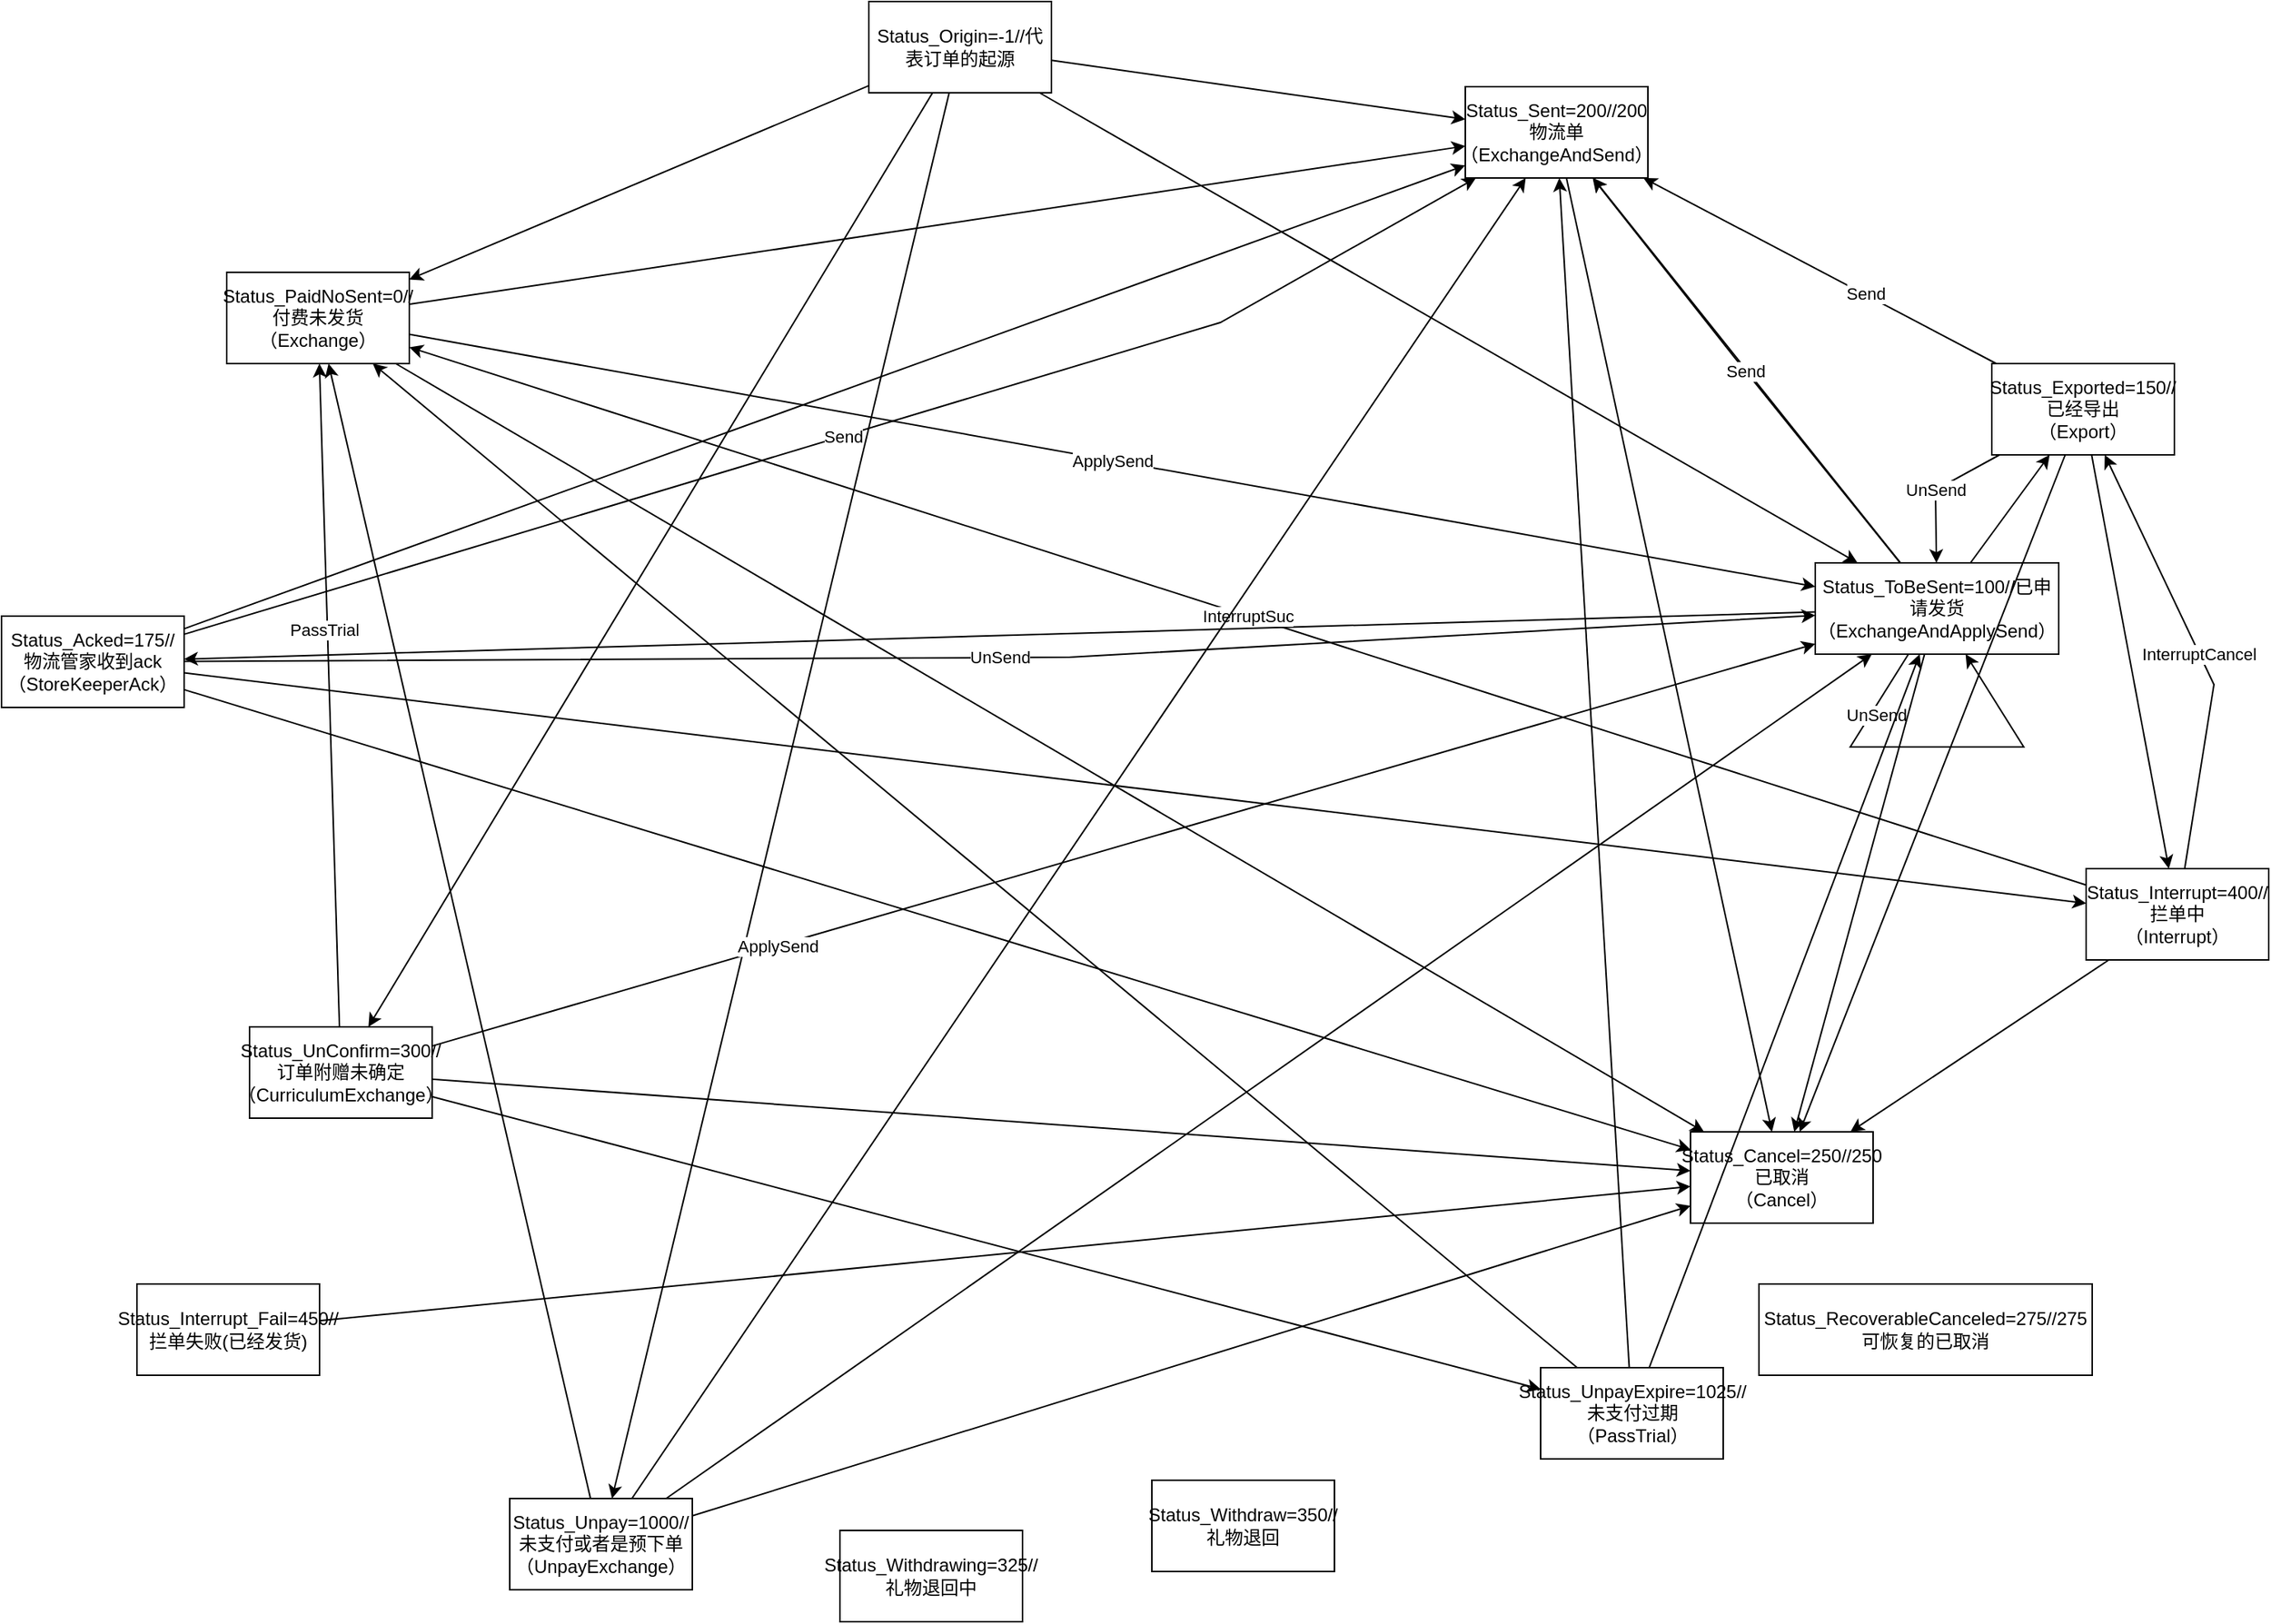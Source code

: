 <mxfile version="20.8.3" type="github">
  <diagram id="fdzkevVaRtoIEABEt7VL" name="第 1 页">
    <mxGraphModel dx="1594" dy="942" grid="0" gridSize="10" guides="1" tooltips="1" connect="1" arrows="1" fold="1" page="0" pageScale="1" pageWidth="827" pageHeight="1169" math="0" shadow="0">
      <root>
        <mxCell id="0" />
        <mxCell id="1" parent="0" />
        <mxCell id="ceMc0I4QSkiQqL9lnHnG-19" style="rounded=0;orthogonalLoop=1;jettySize=auto;html=1;" edge="1" parent="1" source="ceMc0I4QSkiQqL9lnHnG-2" target="ceMc0I4QSkiQqL9lnHnG-3">
          <mxGeometry relative="1" as="geometry" />
        </mxCell>
        <mxCell id="ceMc0I4QSkiQqL9lnHnG-23" style="rounded=0;orthogonalLoop=1;jettySize=auto;html=1;" edge="1" parent="1" source="ceMc0I4QSkiQqL9lnHnG-2" target="ceMc0I4QSkiQqL9lnHnG-4">
          <mxGeometry relative="1" as="geometry" />
        </mxCell>
        <mxCell id="ceMc0I4QSkiQqL9lnHnG-27" style="edgeStyle=none;rounded=0;orthogonalLoop=1;jettySize=auto;html=1;" edge="1" parent="1" source="ceMc0I4QSkiQqL9lnHnG-2" target="ceMc0I4QSkiQqL9lnHnG-7">
          <mxGeometry relative="1" as="geometry" />
        </mxCell>
        <mxCell id="ceMc0I4QSkiQqL9lnHnG-32" style="edgeStyle=none;rounded=0;orthogonalLoop=1;jettySize=auto;html=1;" edge="1" parent="1" source="ceMc0I4QSkiQqL9lnHnG-2" target="ceMc0I4QSkiQqL9lnHnG-17">
          <mxGeometry relative="1" as="geometry" />
        </mxCell>
        <mxCell id="ceMc0I4QSkiQqL9lnHnG-33" style="edgeStyle=none;rounded=0;orthogonalLoop=1;jettySize=auto;html=1;" edge="1" parent="1" source="ceMc0I4QSkiQqL9lnHnG-2" target="ceMc0I4QSkiQqL9lnHnG-11">
          <mxGeometry relative="1" as="geometry" />
        </mxCell>
        <mxCell id="ceMc0I4QSkiQqL9lnHnG-2" value="Status_Origin=-1//代表订单的起源" style="whiteSpace=wrap;html=1;" vertex="1" parent="1">
          <mxGeometry x="489" y="-210" width="120" height="60" as="geometry" />
        </mxCell>
        <mxCell id="ceMc0I4QSkiQqL9lnHnG-28" style="edgeStyle=none;rounded=0;orthogonalLoop=1;jettySize=auto;html=1;" edge="1" parent="1" source="ceMc0I4QSkiQqL9lnHnG-3" target="ceMc0I4QSkiQqL9lnHnG-7">
          <mxGeometry relative="1" as="geometry" />
        </mxCell>
        <mxCell id="ceMc0I4QSkiQqL9lnHnG-38" value="&lt;span style=&quot;font-size: 11px;&quot;&gt;ApplySend&lt;/span&gt;" style="edgeStyle=none;rounded=0;orthogonalLoop=1;jettySize=auto;html=1;" edge="1" parent="1" source="ceMc0I4QSkiQqL9lnHnG-3" target="ceMc0I4QSkiQqL9lnHnG-4">
          <mxGeometry relative="1" as="geometry" />
        </mxCell>
        <mxCell id="ceMc0I4QSkiQqL9lnHnG-52" style="edgeStyle=none;rounded=0;orthogonalLoop=1;jettySize=auto;html=1;" edge="1" parent="1" source="ceMc0I4QSkiQqL9lnHnG-3" target="ceMc0I4QSkiQqL9lnHnG-9">
          <mxGeometry relative="1" as="geometry" />
        </mxCell>
        <mxCell id="ceMc0I4QSkiQqL9lnHnG-3" value="Status_PaidNoSent=0//付费未发货&lt;br&gt;（Exchange）" style="whiteSpace=wrap;html=1;" vertex="1" parent="1">
          <mxGeometry x="67" y="-32" width="120" height="60" as="geometry" />
        </mxCell>
        <mxCell id="ceMc0I4QSkiQqL9lnHnG-26" style="edgeStyle=none;rounded=0;orthogonalLoop=1;jettySize=auto;html=1;" edge="1" parent="1" source="ceMc0I4QSkiQqL9lnHnG-4" target="ceMc0I4QSkiQqL9lnHnG-7">
          <mxGeometry relative="1" as="geometry" />
        </mxCell>
        <mxCell id="ceMc0I4QSkiQqL9lnHnG-41" style="edgeStyle=none;rounded=0;orthogonalLoop=1;jettySize=auto;html=1;" edge="1" parent="1" source="ceMc0I4QSkiQqL9lnHnG-4" target="ceMc0I4QSkiQqL9lnHnG-5">
          <mxGeometry relative="1" as="geometry" />
        </mxCell>
        <mxCell id="ceMc0I4QSkiQqL9lnHnG-42" style="edgeStyle=none;rounded=0;orthogonalLoop=1;jettySize=auto;html=1;" edge="1" parent="1" source="ceMc0I4QSkiQqL9lnHnG-4" target="ceMc0I4QSkiQqL9lnHnG-6">
          <mxGeometry relative="1" as="geometry" />
        </mxCell>
        <mxCell id="ceMc0I4QSkiQqL9lnHnG-46" value="&lt;span style=&quot;font-size: 11px;&quot;&gt;Send&lt;/span&gt;" style="edgeStyle=none;rounded=0;orthogonalLoop=1;jettySize=auto;html=1;" edge="1" parent="1" source="ceMc0I4QSkiQqL9lnHnG-4" target="ceMc0I4QSkiQqL9lnHnG-7">
          <mxGeometry relative="1" as="geometry">
            <Array as="points">
              <mxPoint x="1058" y="24" />
            </Array>
          </mxGeometry>
        </mxCell>
        <mxCell id="ceMc0I4QSkiQqL9lnHnG-49" style="edgeStyle=none;rounded=0;orthogonalLoop=1;jettySize=auto;html=1;" edge="1" parent="1" source="ceMc0I4QSkiQqL9lnHnG-4" target="ceMc0I4QSkiQqL9lnHnG-4">
          <mxGeometry relative="1" as="geometry">
            <mxPoint x="1191" y="310.5" as="targetPoint" />
            <Array as="points">
              <mxPoint x="1134" y="280" />
            </Array>
          </mxGeometry>
        </mxCell>
        <mxCell id="ceMc0I4QSkiQqL9lnHnG-50" value="UnSend" style="edgeLabel;html=1;align=center;verticalAlign=middle;resizable=0;points=[];" vertex="1" connectable="0" parent="ceMc0I4QSkiQqL9lnHnG-49">
          <mxGeometry x="-0.656" y="3" relative="1" as="geometry">
            <mxPoint as="offset" />
          </mxGeometry>
        </mxCell>
        <mxCell id="ceMc0I4QSkiQqL9lnHnG-51" style="edgeStyle=none;rounded=0;orthogonalLoop=1;jettySize=auto;html=1;" edge="1" parent="1" source="ceMc0I4QSkiQqL9lnHnG-4" target="ceMc0I4QSkiQqL9lnHnG-9">
          <mxGeometry relative="1" as="geometry" />
        </mxCell>
        <mxCell id="ceMc0I4QSkiQqL9lnHnG-4" value="Status_ToBeSent=100//已申请发货&lt;br&gt;（ExchangeAndApplySend）" style="whiteSpace=wrap;html=1;" vertex="1" parent="1">
          <mxGeometry x="1111" y="159" width="160" height="60" as="geometry" />
        </mxCell>
        <mxCell id="ceMc0I4QSkiQqL9lnHnG-43" style="edgeStyle=none;rounded=0;orthogonalLoop=1;jettySize=auto;html=1;" edge="1" parent="1" source="ceMc0I4QSkiQqL9lnHnG-5" target="ceMc0I4QSkiQqL9lnHnG-7">
          <mxGeometry relative="1" as="geometry" />
        </mxCell>
        <mxCell id="ceMc0I4QSkiQqL9lnHnG-44" value="Send" style="edgeLabel;html=1;align=center;verticalAlign=middle;resizable=0;points=[];" vertex="1" connectable="0" parent="ceMc0I4QSkiQqL9lnHnG-43">
          <mxGeometry x="-0.247" y="-1" relative="1" as="geometry">
            <mxPoint as="offset" />
          </mxGeometry>
        </mxCell>
        <mxCell id="ceMc0I4QSkiQqL9lnHnG-47" value="&lt;span style=&quot;font-size: 11px;&quot;&gt;UnSend&lt;/span&gt;" style="edgeStyle=none;rounded=0;orthogonalLoop=1;jettySize=auto;html=1;" edge="1" parent="1" source="ceMc0I4QSkiQqL9lnHnG-5" target="ceMc0I4QSkiQqL9lnHnG-4">
          <mxGeometry relative="1" as="geometry">
            <Array as="points">
              <mxPoint x="1190" y="111" />
            </Array>
          </mxGeometry>
        </mxCell>
        <mxCell id="ceMc0I4QSkiQqL9lnHnG-58" style="edgeStyle=none;rounded=0;orthogonalLoop=1;jettySize=auto;html=1;" edge="1" parent="1" source="ceMc0I4QSkiQqL9lnHnG-5" target="ceMc0I4QSkiQqL9lnHnG-9">
          <mxGeometry relative="1" as="geometry" />
        </mxCell>
        <mxCell id="ceMc0I4QSkiQqL9lnHnG-60" style="edgeStyle=none;rounded=0;orthogonalLoop=1;jettySize=auto;html=1;" edge="1" parent="1" source="ceMc0I4QSkiQqL9lnHnG-5" target="ceMc0I4QSkiQqL9lnHnG-15">
          <mxGeometry relative="1" as="geometry" />
        </mxCell>
        <mxCell id="ceMc0I4QSkiQqL9lnHnG-5" value="&lt;div&gt;Status_Exported=150//已经导出&lt;/div&gt;&lt;div&gt;（Export）&lt;/div&gt;" style="whiteSpace=wrap;html=1;" vertex="1" parent="1">
          <mxGeometry x="1227" y="28" width="120" height="60" as="geometry" />
        </mxCell>
        <mxCell id="ceMc0I4QSkiQqL9lnHnG-31" style="edgeStyle=none;rounded=0;orthogonalLoop=1;jettySize=auto;html=1;" edge="1" parent="1" source="ceMc0I4QSkiQqL9lnHnG-6" target="ceMc0I4QSkiQqL9lnHnG-7">
          <mxGeometry relative="1" as="geometry" />
        </mxCell>
        <mxCell id="ceMc0I4QSkiQqL9lnHnG-45" value="&lt;span style=&quot;font-size: 11px;&quot;&gt;Send&lt;/span&gt;" style="edgeStyle=none;rounded=0;orthogonalLoop=1;jettySize=auto;html=1;" edge="1" parent="1" source="ceMc0I4QSkiQqL9lnHnG-6" target="ceMc0I4QSkiQqL9lnHnG-7">
          <mxGeometry relative="1" as="geometry">
            <Array as="points">
              <mxPoint x="720" y="1" />
            </Array>
          </mxGeometry>
        </mxCell>
        <mxCell id="ceMc0I4QSkiQqL9lnHnG-48" value="&lt;span style=&quot;font-size: 11px;&quot;&gt;UnSend&lt;/span&gt;" style="edgeStyle=none;rounded=0;orthogonalLoop=1;jettySize=auto;html=1;" edge="1" parent="1" source="ceMc0I4QSkiQqL9lnHnG-6" target="ceMc0I4QSkiQqL9lnHnG-4">
          <mxGeometry relative="1" as="geometry">
            <Array as="points">
              <mxPoint x="621" y="221" />
            </Array>
          </mxGeometry>
        </mxCell>
        <mxCell id="ceMc0I4QSkiQqL9lnHnG-59" style="edgeStyle=none;rounded=0;orthogonalLoop=1;jettySize=auto;html=1;" edge="1" parent="1" source="ceMc0I4QSkiQqL9lnHnG-6" target="ceMc0I4QSkiQqL9lnHnG-9">
          <mxGeometry relative="1" as="geometry" />
        </mxCell>
        <mxCell id="ceMc0I4QSkiQqL9lnHnG-61" style="edgeStyle=none;rounded=0;orthogonalLoop=1;jettySize=auto;html=1;" edge="1" parent="1" source="ceMc0I4QSkiQqL9lnHnG-6" target="ceMc0I4QSkiQqL9lnHnG-15">
          <mxGeometry relative="1" as="geometry" />
        </mxCell>
        <mxCell id="ceMc0I4QSkiQqL9lnHnG-6" value="Status_Acked=175//物流管家收到ack&lt;br&gt;（StoreKeeperAck）" style="whiteSpace=wrap;html=1;" vertex="1" parent="1">
          <mxGeometry x="-81" y="194" width="120" height="60" as="geometry" />
        </mxCell>
        <mxCell id="ceMc0I4QSkiQqL9lnHnG-55" style="edgeStyle=none;rounded=0;orthogonalLoop=1;jettySize=auto;html=1;" edge="1" parent="1" source="ceMc0I4QSkiQqL9lnHnG-7" target="ceMc0I4QSkiQqL9lnHnG-9">
          <mxGeometry relative="1" as="geometry" />
        </mxCell>
        <mxCell id="ceMc0I4QSkiQqL9lnHnG-7" value="Status_Sent=200//200物流单&lt;br&gt;（ExchangeAndSend）" style="whiteSpace=wrap;html=1;" vertex="1" parent="1">
          <mxGeometry x="881" y="-154" width="120" height="60" as="geometry" />
        </mxCell>
        <mxCell id="ceMc0I4QSkiQqL9lnHnG-9" value="Status_Cancel=250//250已取消&lt;br&gt;（Cancel）" style="whiteSpace=wrap;html=1;" vertex="1" parent="1">
          <mxGeometry x="1029" y="533" width="120" height="60" as="geometry" />
        </mxCell>
        <mxCell id="ceMc0I4QSkiQqL9lnHnG-10" value="Status_RecoverableCanceled=275//275可恢复的已取消" style="whiteSpace=wrap;html=1;" vertex="1" parent="1">
          <mxGeometry x="1074" y="633" width="219" height="60" as="geometry" />
        </mxCell>
        <mxCell id="ceMc0I4QSkiQqL9lnHnG-34" style="edgeStyle=none;rounded=0;orthogonalLoop=1;jettySize=auto;html=1;" edge="1" parent="1" source="ceMc0I4QSkiQqL9lnHnG-11" target="ceMc0I4QSkiQqL9lnHnG-3">
          <mxGeometry relative="1" as="geometry" />
        </mxCell>
        <mxCell id="ceMc0I4QSkiQqL9lnHnG-35" value="PassTrial" style="edgeLabel;html=1;align=center;verticalAlign=middle;resizable=0;points=[];" vertex="1" connectable="0" parent="ceMc0I4QSkiQqL9lnHnG-34">
          <mxGeometry x="0.198" y="2" relative="1" as="geometry">
            <mxPoint as="offset" />
          </mxGeometry>
        </mxCell>
        <mxCell id="ceMc0I4QSkiQqL9lnHnG-37" style="edgeStyle=none;rounded=0;orthogonalLoop=1;jettySize=auto;html=1;" edge="1" parent="1" source="ceMc0I4QSkiQqL9lnHnG-11" target="ceMc0I4QSkiQqL9lnHnG-18">
          <mxGeometry relative="1" as="geometry" />
        </mxCell>
        <mxCell id="ceMc0I4QSkiQqL9lnHnG-39" style="edgeStyle=none;rounded=0;orthogonalLoop=1;jettySize=auto;html=1;" edge="1" parent="1" source="ceMc0I4QSkiQqL9lnHnG-11" target="ceMc0I4QSkiQqL9lnHnG-4">
          <mxGeometry relative="1" as="geometry" />
        </mxCell>
        <mxCell id="ceMc0I4QSkiQqL9lnHnG-40" value="ApplySend" style="edgeLabel;html=1;align=center;verticalAlign=middle;resizable=0;points=[];" vertex="1" connectable="0" parent="ceMc0I4QSkiQqL9lnHnG-39">
          <mxGeometry x="-0.501" relative="1" as="geometry">
            <mxPoint as="offset" />
          </mxGeometry>
        </mxCell>
        <mxCell id="ceMc0I4QSkiQqL9lnHnG-54" style="edgeStyle=none;rounded=0;orthogonalLoop=1;jettySize=auto;html=1;" edge="1" parent="1" source="ceMc0I4QSkiQqL9lnHnG-11" target="ceMc0I4QSkiQqL9lnHnG-9">
          <mxGeometry relative="1" as="geometry" />
        </mxCell>
        <mxCell id="ceMc0I4QSkiQqL9lnHnG-11" value="Status_UnConfirm=300//订单附赠未确定&lt;br&gt;（CurriculumExchange）" style="whiteSpace=wrap;html=1;" vertex="1" parent="1">
          <mxGeometry x="82" y="464" width="120" height="60" as="geometry" />
        </mxCell>
        <mxCell id="ceMc0I4QSkiQqL9lnHnG-13" value="Status_Withdrawing=325//礼物退回中" style="whiteSpace=wrap;html=1;" vertex="1" parent="1">
          <mxGeometry x="470" y="795" width="120" height="60" as="geometry" />
        </mxCell>
        <mxCell id="ceMc0I4QSkiQqL9lnHnG-14" value="Status_Withdraw=350//礼物退回" style="whiteSpace=wrap;html=1;" vertex="1" parent="1">
          <mxGeometry x="675" y="762" width="120" height="60" as="geometry" />
        </mxCell>
        <mxCell id="ceMc0I4QSkiQqL9lnHnG-56" style="edgeStyle=none;rounded=0;orthogonalLoop=1;jettySize=auto;html=1;" edge="1" parent="1" source="ceMc0I4QSkiQqL9lnHnG-15" target="ceMc0I4QSkiQqL9lnHnG-9">
          <mxGeometry relative="1" as="geometry" />
        </mxCell>
        <mxCell id="ceMc0I4QSkiQqL9lnHnG-62" value="&lt;span style=&quot;font-size: 11px;&quot;&gt;InterruptCancel&lt;/span&gt;" style="edgeStyle=none;rounded=0;orthogonalLoop=1;jettySize=auto;html=1;" edge="1" parent="1" source="ceMc0I4QSkiQqL9lnHnG-15" target="ceMc0I4QSkiQqL9lnHnG-5">
          <mxGeometry relative="1" as="geometry">
            <Array as="points">
              <mxPoint x="1373" y="239" />
            </Array>
          </mxGeometry>
        </mxCell>
        <mxCell id="ceMc0I4QSkiQqL9lnHnG-63" value="&lt;span style=&quot;font-size: 11px;&quot;&gt;InterruptSuc&lt;/span&gt;" style="edgeStyle=none;rounded=0;orthogonalLoop=1;jettySize=auto;html=1;" edge="1" parent="1" source="ceMc0I4QSkiQqL9lnHnG-15" target="ceMc0I4QSkiQqL9lnHnG-3">
          <mxGeometry relative="1" as="geometry" />
        </mxCell>
        <mxCell id="ceMc0I4QSkiQqL9lnHnG-15" value="Status_Interrupt=400//拦单中&lt;br&gt;（Interrupt）" style="whiteSpace=wrap;html=1;" vertex="1" parent="1">
          <mxGeometry x="1289" y="360" width="120" height="60" as="geometry" />
        </mxCell>
        <mxCell id="ceMc0I4QSkiQqL9lnHnG-57" style="edgeStyle=none;rounded=0;orthogonalLoop=1;jettySize=auto;html=1;" edge="1" parent="1" source="ceMc0I4QSkiQqL9lnHnG-16" target="ceMc0I4QSkiQqL9lnHnG-9">
          <mxGeometry relative="1" as="geometry" />
        </mxCell>
        <mxCell id="ceMc0I4QSkiQqL9lnHnG-16" value="Status_Interrupt_Fail=450//拦单失败(已经发货)" style="whiteSpace=wrap;html=1;" vertex="1" parent="1">
          <mxGeometry x="8" y="633" width="120" height="60" as="geometry" />
        </mxCell>
        <mxCell id="ceMc0I4QSkiQqL9lnHnG-20" style="rounded=0;orthogonalLoop=1;jettySize=auto;html=1;" edge="1" parent="1" source="ceMc0I4QSkiQqL9lnHnG-17" target="ceMc0I4QSkiQqL9lnHnG-3">
          <mxGeometry relative="1" as="geometry" />
        </mxCell>
        <mxCell id="ceMc0I4QSkiQqL9lnHnG-24" style="rounded=0;orthogonalLoop=1;jettySize=auto;html=1;" edge="1" parent="1" source="ceMc0I4QSkiQqL9lnHnG-17" target="ceMc0I4QSkiQqL9lnHnG-4">
          <mxGeometry relative="1" as="geometry" />
        </mxCell>
        <mxCell id="ceMc0I4QSkiQqL9lnHnG-29" style="edgeStyle=none;rounded=0;orthogonalLoop=1;jettySize=auto;html=1;" edge="1" parent="1" source="ceMc0I4QSkiQqL9lnHnG-17" target="ceMc0I4QSkiQqL9lnHnG-7">
          <mxGeometry relative="1" as="geometry" />
        </mxCell>
        <mxCell id="ceMc0I4QSkiQqL9lnHnG-53" style="edgeStyle=none;rounded=0;orthogonalLoop=1;jettySize=auto;html=1;" edge="1" parent="1" source="ceMc0I4QSkiQqL9lnHnG-17" target="ceMc0I4QSkiQqL9lnHnG-9">
          <mxGeometry relative="1" as="geometry" />
        </mxCell>
        <mxCell id="ceMc0I4QSkiQqL9lnHnG-17" value="Status_Unpay=1000//未支付或者是预下单&lt;br&gt;（UnpayExchange）" style="whiteSpace=wrap;html=1;" vertex="1" parent="1">
          <mxGeometry x="253" y="774" width="120" height="60" as="geometry" />
        </mxCell>
        <mxCell id="ceMc0I4QSkiQqL9lnHnG-21" style="rounded=0;orthogonalLoop=1;jettySize=auto;html=1;" edge="1" parent="1" source="ceMc0I4QSkiQqL9lnHnG-18" target="ceMc0I4QSkiQqL9lnHnG-3">
          <mxGeometry relative="1" as="geometry" />
        </mxCell>
        <mxCell id="ceMc0I4QSkiQqL9lnHnG-25" style="edgeStyle=none;rounded=0;orthogonalLoop=1;jettySize=auto;html=1;" edge="1" parent="1" source="ceMc0I4QSkiQqL9lnHnG-18" target="ceMc0I4QSkiQqL9lnHnG-4">
          <mxGeometry relative="1" as="geometry" />
        </mxCell>
        <mxCell id="ceMc0I4QSkiQqL9lnHnG-30" style="edgeStyle=none;rounded=0;orthogonalLoop=1;jettySize=auto;html=1;" edge="1" parent="1" source="ceMc0I4QSkiQqL9lnHnG-18" target="ceMc0I4QSkiQqL9lnHnG-7">
          <mxGeometry relative="1" as="geometry" />
        </mxCell>
        <mxCell id="ceMc0I4QSkiQqL9lnHnG-18" value="Status_UnpayExpire=1025//未支付过期&lt;br&gt;（PassTrial）" style="whiteSpace=wrap;html=1;" vertex="1" parent="1">
          <mxGeometry x="930.5" y="688" width="120" height="60" as="geometry" />
        </mxCell>
      </root>
    </mxGraphModel>
  </diagram>
</mxfile>
